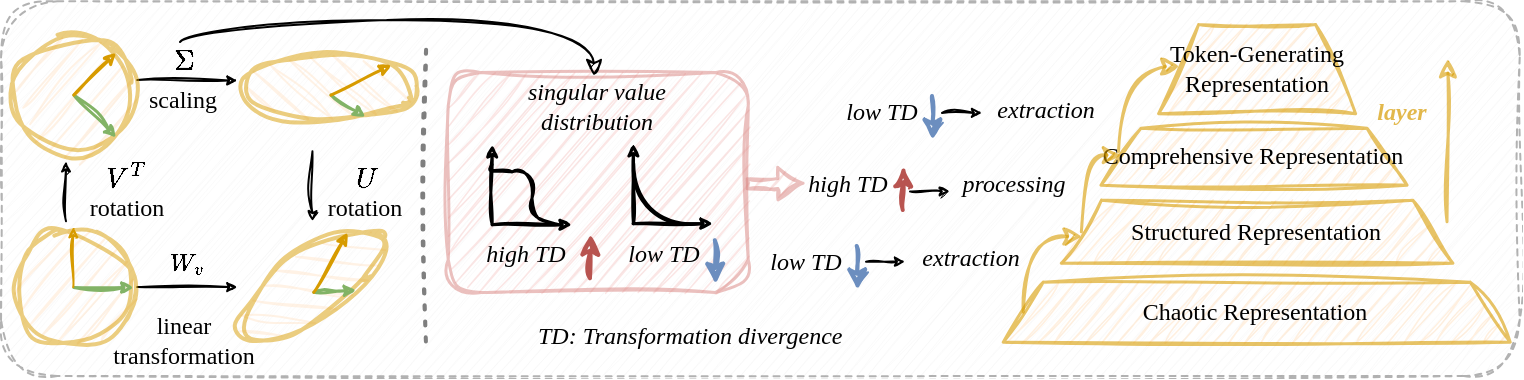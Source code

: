 <mxfile version="26.0.11">
  <diagram name="第 1 页" id="VQn5W2BCL7Dk8HYHTB_C">
    <mxGraphModel dx="896" dy="461" grid="1" gridSize="10" guides="1" tooltips="1" connect="1" arrows="1" fold="1" page="1" pageScale="1" pageWidth="827" pageHeight="1169" math="1" shadow="0">
      <root>
        <mxCell id="0" />
        <mxCell id="1" parent="0" />
        <mxCell id="EwavbAmppTAJQLpBQFOo-245" value="" style="rounded=1;whiteSpace=wrap;html=1;fillColor=#f5f5f5;fontColor=#333333;strokeColor=#666666;sketch=1;curveFitting=1;jiggle=2;textOpacity=50;opacity=50;strokeWidth=1;movable=1;resizable=1;rotatable=1;deletable=1;editable=1;locked=0;connectable=1;dashed=1;" vertex="1" parent="1">
          <mxGeometry x="24.52" y="252.66" width="759.34" height="187.34" as="geometry" />
        </mxCell>
        <mxCell id="j3C7fKV0iampDi246UAi-41" style="rounded=0;orthogonalLoop=1;jettySize=auto;html=1;endSize=3;strokeColor=#000000;sketch=1;curveFitting=1;jiggle=2;strokeWidth=1;" parent="1" edge="1">
          <mxGeometry relative="1" as="geometry">
            <mxPoint x="142.66" y="395.56" as="targetPoint" />
            <mxPoint x="92.66" y="395.56" as="sourcePoint" />
          </mxGeometry>
        </mxCell>
        <mxCell id="j3C7fKV0iampDi246UAi-43" style="rounded=0;orthogonalLoop=1;jettySize=auto;html=1;endSize=3;strokeColor=#000000;fontColor=#000000;sketch=1;curveFitting=1;jiggle=2;strokeWidth=1;" parent="1" edge="1">
          <mxGeometry relative="1" as="geometry">
            <mxPoint x="57" y="362.66" as="sourcePoint" />
            <mxPoint x="57" y="332.66" as="targetPoint" />
          </mxGeometry>
        </mxCell>
        <mxCell id="j3C7fKV0iampDi246UAi-6" value="" style="ellipse;whiteSpace=wrap;html=1;aspect=fixed;fillColor=#ffe6cc;strokeColor=#d79b00;shadow=0;sketch=1;curveFitting=1;jiggle=2;strokeWidth=2;opacity=50;" parent="1" vertex="1">
          <mxGeometry x="30.66" y="365.56" width="60" height="60" as="geometry" />
        </mxCell>
        <mxCell id="j3C7fKV0iampDi246UAi-11" value="" style="endArrow=classic;html=1;rounded=1;startSize=6;endSize=3;strokeColor=#82b366;curved=0;fillColor=#d5e8d4;sketch=1;curveFitting=1;jiggle=2;strokeWidth=1.5;" parent="1" edge="1">
          <mxGeometry width="50" height="50" relative="1" as="geometry">
            <mxPoint x="60.66" y="395.56" as="sourcePoint" />
            <mxPoint x="90.66" y="395.56" as="targetPoint" />
          </mxGeometry>
        </mxCell>
        <mxCell id="j3C7fKV0iampDi246UAi-42" value="$$W_v$$" style="text;html=1;align=center;verticalAlign=middle;whiteSpace=wrap;rounded=0;fontFamily=Comic Sans MS;" parent="1" vertex="1">
          <mxGeometry x="105.41" y="372.84" width="26" height="20" as="geometry" />
        </mxCell>
        <mxCell id="j3C7fKV0iampDi246UAi-44" value="$$V^T$$" style="text;html=1;align=center;verticalAlign=middle;whiteSpace=wrap;rounded=0;fontColor=#000000;sketch=1;curveFitting=1;jiggle=2;" parent="1" vertex="1">
          <mxGeometry x="72" y="331.39" width="30" height="20" as="geometry" />
        </mxCell>
        <mxCell id="j3C7fKV0iampDi246UAi-46" style="rounded=0;orthogonalLoop=1;jettySize=auto;html=1;strokeColor=#000000;endSize=3;fontColor=#000000;sketch=1;curveFitting=1;jiggle=2;strokeWidth=1;" parent="1" edge="1">
          <mxGeometry relative="1" as="geometry">
            <mxPoint x="142.66" y="292.3" as="targetPoint" />
            <mxPoint x="92.66" y="292.05" as="sourcePoint" />
          </mxGeometry>
        </mxCell>
        <mxCell id="j3C7fKV0iampDi246UAi-47" value="$$\Sigma$$" style="text;html=1;align=center;verticalAlign=middle;whiteSpace=wrap;rounded=0;fontColor=#000000;sketch=1;curveFitting=1;jiggle=2;" parent="1" vertex="1">
          <mxGeometry x="102.66" y="271.3" width="26" height="20.75" as="geometry" />
        </mxCell>
        <mxCell id="j3C7fKV0iampDi246UAi-49" value="$$U$$" style="text;html=1;align=center;verticalAlign=middle;whiteSpace=wrap;rounded=0;fontColor=#000000;sketch=1;curveFitting=1;jiggle=2;" parent="1" vertex="1">
          <mxGeometry x="196.63" y="331.39" width="20" height="20" as="geometry" />
        </mxCell>
        <mxCell id="j3C7fKV0iampDi246UAi-50" value="" style="endArrow=none;dashed=1;html=1;dashPattern=1 3;strokeWidth=2;rounded=0;sketch=1;curveFitting=1;jiggle=2;opacity=50;" parent="1" edge="1">
          <mxGeometry width="50" height="50" relative="1" as="geometry">
            <mxPoint x="237.04" y="276.83" as="sourcePoint" />
            <mxPoint x="237.04" y="425" as="targetPoint" />
          </mxGeometry>
        </mxCell>
        <mxCell id="j3C7fKV0iampDi246UAi-36" value="" style="ellipse;whiteSpace=wrap;html=1;rotation=55;fillColor=#ffe6cc;strokeColor=#d79b00;shadow=0;sketch=1;curveFitting=1;jiggle=2;strokeWidth=2;opacity=50;" parent="1" vertex="1">
          <mxGeometry x="162.66" y="351.92" width="33.28" height="86.56" as="geometry" />
        </mxCell>
        <mxCell id="j3C7fKV0iampDi246UAi-37" value="" style="endArrow=classic;html=1;rounded=0;startSize=6;endSize=3;strokeColor=#82b366;entryX=0.931;entryY=0.297;entryDx=0;entryDy=0;entryPerimeter=0;fillColor=#d5e8d4;sketch=1;curveFitting=1;jiggle=2;strokeWidth=1.5;" parent="1" target="j3C7fKV0iampDi246UAi-36" edge="1">
          <mxGeometry width="50" height="50" relative="1" as="geometry">
            <mxPoint x="180.66" y="397.92" as="sourcePoint" />
            <mxPoint x="195.66" y="404.92" as="targetPoint" />
          </mxGeometry>
        </mxCell>
        <mxCell id="j3C7fKV0iampDi246UAi-38" value="" style="endArrow=classic;html=1;rounded=0;endSize=3;strokeColor=#d79b00;entryX=0;entryY=0;entryDx=0;entryDy=0;fillColor=#ffe6cc;sketch=1;curveFitting=1;jiggle=2;strokeWidth=1.5;" parent="1" target="j3C7fKV0iampDi246UAi-36" edge="1">
          <mxGeometry width="50" height="50" relative="1" as="geometry">
            <mxPoint x="180.66" y="397.92" as="sourcePoint" />
            <mxPoint x="187.66" y="373.92" as="targetPoint" />
          </mxGeometry>
        </mxCell>
        <mxCell id="EwavbAmppTAJQLpBQFOo-5" value="linear transformation" style="text;html=1;align=center;verticalAlign=middle;whiteSpace=wrap;rounded=0;fontFamily=Comic Sans MS;" vertex="1" parent="1">
          <mxGeometry x="71" y="407" width="89.91" height="30" as="geometry" />
        </mxCell>
        <mxCell id="EwavbAmppTAJQLpBQFOo-6" value="rotation" style="text;html=1;align=center;verticalAlign=middle;whiteSpace=wrap;rounded=0;fontFamily=Comic Sans MS;" vertex="1" parent="1">
          <mxGeometry x="60.59" y="348.83" width="52.82" height="13.83" as="geometry" />
        </mxCell>
        <mxCell id="EwavbAmppTAJQLpBQFOo-8" value="scaling" style="text;html=1;align=center;verticalAlign=middle;whiteSpace=wrap;rounded=0;fontFamily=Comic Sans MS;" vertex="1" parent="1">
          <mxGeometry x="94.21" y="294.58" width="42.91" height="14" as="geometry" />
        </mxCell>
        <mxCell id="EwavbAmppTAJQLpBQFOo-10" value="&lt;span style=&quot;font-family: &amp;quot;Comic Sans MS&amp;quot;;&quot;&gt;Chaotic Representation&lt;/span&gt;" style="shape=trapezoid;perimeter=trapezoidPerimeter;whiteSpace=wrap;html=1;fixedSize=1;fillColor=#ffe6cc;strokeColor=#d79b00;sketch=1;curveFitting=1;jiggle=2;strokeWidth=1.5;opacity=60;" vertex="1" parent="1">
          <mxGeometry x="525.37" y="392.84" width="253.49" height="30" as="geometry" />
        </mxCell>
        <mxCell id="EwavbAmppTAJQLpBQFOo-11" value="&lt;span style=&quot;font-family: &amp;quot;Comic Sans MS&amp;quot;;&quot;&gt;Structured Representation&lt;/span&gt;" style="shape=trapezoid;perimeter=trapezoidPerimeter;whiteSpace=wrap;html=1;fixedSize=1;fillColor=#ffe6cc;strokeColor=#d79b00;sketch=1;curveFitting=1;jiggle=2;strokeWidth=1.5;opacity=60;" vertex="1" parent="1">
          <mxGeometry x="554.43" y="351.92" width="195.77" height="31.45" as="geometry" />
        </mxCell>
        <mxCell id="EwavbAmppTAJQLpBQFOo-12" value="&lt;span style=&quot;font-family: &amp;quot;Comic Sans MS&amp;quot;;&quot;&gt;Comprehensive Representation&lt;/span&gt;" style="shape=trapezoid;perimeter=trapezoidPerimeter;whiteSpace=wrap;html=1;fixedSize=1;fillColor=#ffe6cc;strokeColor=#d79b00;sketch=1;curveFitting=1;jiggle=2;strokeWidth=1.5;opacity=60;" vertex="1" parent="1">
          <mxGeometry x="574.24" y="315.88" width="153.03" height="28.45" as="geometry" />
        </mxCell>
        <mxCell id="EwavbAmppTAJQLpBQFOo-15" value="&lt;span style=&quot;font-family: &amp;quot;Comic Sans MS&amp;quot;;&quot;&gt;Token-Generating Representation&lt;/span&gt;" style="shape=trapezoid;perimeter=trapezoidPerimeter;whiteSpace=wrap;html=1;fixedSize=1;fillColor=#ffe6cc;strokeColor=#d79b00;sketch=1;curveFitting=1;jiggle=2;strokeWidth=1.5;opacity=60;" vertex="1" parent="1">
          <mxGeometry x="603.06" y="264.02" width="98.5" height="44.56" as="geometry" />
        </mxCell>
        <mxCell id="EwavbAmppTAJQLpBQFOo-35" value="rotation" style="text;html=1;align=center;verticalAlign=middle;whiteSpace=wrap;rounded=0;fontFamily=Comic Sans MS;" vertex="1" parent="1">
          <mxGeometry x="180.22" y="347.57" width="52.82" height="16.35" as="geometry" />
        </mxCell>
        <mxCell id="EwavbAmppTAJQLpBQFOo-166" style="rounded=0;orthogonalLoop=1;jettySize=auto;html=1;endArrow=none;endFill=0;startArrow=classic;startFill=1;endSize=3;strokeColor=#000000;startSize=3;fontColor=#000000;sketch=1;curveFitting=1;jiggle=2;strokeWidth=1;" edge="1" parent="1">
          <mxGeometry relative="1" as="geometry">
            <mxPoint x="180.26" y="362.66" as="sourcePoint" />
            <mxPoint x="180.22" y="327.66" as="targetPoint" />
          </mxGeometry>
        </mxCell>
        <mxCell id="EwavbAmppTAJQLpBQFOo-191" value="" style="endArrow=classic;html=1;rounded=0;fillColor=#dae8fc;strokeColor=#6c8ebf;sketch=1;curveFitting=1;jiggle=2;strokeWidth=2;startSize=4;endSize=6;" edge="1" parent="1">
          <mxGeometry width="50" height="50" relative="1" as="geometry">
            <mxPoint x="452.39" y="375" as="sourcePoint" />
            <mxPoint x="452.78" y="397" as="targetPoint" />
          </mxGeometry>
        </mxCell>
        <mxCell id="j3C7fKV0iampDi246UAi-7" value="" style="ellipse;whiteSpace=wrap;html=1;rotation=90;fillColor=#ffe6cc;strokeColor=#d79b00;sketch=1;curveFitting=1;jiggle=2;strokeWidth=2;opacity=50;" parent="1" vertex="1">
          <mxGeometry x="172.3" y="252.66" width="33.28" height="86.56" as="geometry" />
        </mxCell>
        <mxCell id="j3C7fKV0iampDi246UAi-25" value="" style="endArrow=classic;html=1;rounded=0;startSize=6;endSize=3;strokeColor=#82b366;entryX=0.931;entryY=0.297;entryDx=0;entryDy=0;entryPerimeter=0;fillColor=#d5e8d4;sketch=1;curveFitting=1;jiggle=2;strokeWidth=1.5;" parent="1" target="j3C7fKV0iampDi246UAi-7" edge="1">
          <mxGeometry width="50" height="50" relative="1" as="geometry">
            <mxPoint x="189.22" y="299.3" as="sourcePoint" />
            <mxPoint x="197.362" y="312.742" as="targetPoint" />
          </mxGeometry>
        </mxCell>
        <mxCell id="EwavbAmppTAJQLpBQFOo-198" style="edgeStyle=orthogonalEdgeStyle;rounded=0;orthogonalLoop=1;jettySize=auto;html=1;curved=1;sketch=1;curveFitting=1;jiggle=2;fillColor=#ffe6cc;strokeColor=#d79b00;strokeWidth=1.5;opacity=60;" edge="1" parent="1" target="EwavbAmppTAJQLpBQFOo-15">
          <mxGeometry relative="1" as="geometry">
            <mxPoint x="583" y="327.55" as="sourcePoint" />
            <mxPoint x="609.73" y="285.595" as="targetPoint" />
            <Array as="points">
              <mxPoint x="583" y="285" />
            </Array>
          </mxGeometry>
        </mxCell>
        <mxCell id="EwavbAmppTAJQLpBQFOo-199" style="edgeStyle=orthogonalEdgeStyle;rounded=0;orthogonalLoop=1;jettySize=auto;html=1;entryX=0.053;entryY=0.582;entryDx=0;entryDy=0;exitX=0;exitY=0.5;exitDx=0;exitDy=0;curved=1;sketch=1;curveFitting=1;jiggle=2;fillColor=#ffe6cc;strokeColor=#d79b00;strokeWidth=1.5;entryPerimeter=0;opacity=60;" edge="1" parent="1" source="EwavbAmppTAJQLpBQFOo-10" target="EwavbAmppTAJQLpBQFOo-11">
          <mxGeometry relative="1" as="geometry">
            <mxPoint x="537.51" y="407.28" as="sourcePoint" />
            <mxPoint x="564.23" y="365.005" as="targetPoint" />
            <Array as="points">
              <mxPoint x="535" y="370" />
              <mxPoint x="565" y="370" />
            </Array>
          </mxGeometry>
        </mxCell>
        <mxCell id="EwavbAmppTAJQLpBQFOo-201" value="" style="endArrow=classic;html=1;rounded=0;fillColor=#ffe6cc;strokeColor=#d79b00;sketch=1;curveFitting=1;jiggle=2;strokeWidth=1.5;opacity=60;" edge="1" parent="1">
          <mxGeometry width="50" height="50" relative="1" as="geometry">
            <mxPoint x="747.26" y="362.66" as="sourcePoint" />
            <mxPoint x="747.75" y="281.11" as="targetPoint" />
          </mxGeometry>
        </mxCell>
        <mxCell id="EwavbAmppTAJQLpBQFOo-202" value="layer" style="text;html=1;align=center;verticalAlign=middle;whiteSpace=wrap;rounded=0;fontStyle=3;fontFamily=Comic Sans MS;fillColor=none;strokeColor=none;opacity=40;fontColor=#D79B00;textOpacity=70;" vertex="1" parent="1">
          <mxGeometry x="700" y="297.83" width="50.2" height="20" as="geometry" />
        </mxCell>
        <mxCell id="EwavbAmppTAJQLpBQFOo-20" value="extraction" style="text;html=1;align=center;verticalAlign=middle;whiteSpace=wrap;rounded=0;fontStyle=2;fontFamily=Comic Sans MS;" vertex="1" parent="1">
          <mxGeometry x="480.51" y="371" width="57" height="20" as="geometry" />
        </mxCell>
        <mxCell id="EwavbAmppTAJQLpBQFOo-21" value="processing" style="text;html=1;align=center;verticalAlign=middle;whiteSpace=wrap;rounded=0;fontColor=#000000;fontStyle=2;fontFamily=Comic Sans MS;" vertex="1" parent="1">
          <mxGeometry x="498.925" y="336" width="64.17" height="16.33" as="geometry" />
        </mxCell>
        <mxCell id="EwavbAmppTAJQLpBQFOo-22" value="extraction" style="text;html=1;align=center;verticalAlign=middle;whiteSpace=wrap;rounded=0;fontStyle=2;fontFamily=Comic Sans MS;" vertex="1" parent="1">
          <mxGeometry x="514.01" y="296.83" width="66" height="20" as="geometry" />
        </mxCell>
        <mxCell id="EwavbAmppTAJQLpBQFOo-27" value="high TD" style="text;html=1;align=center;verticalAlign=middle;whiteSpace=wrap;rounded=0;fontStyle=2;fontFamily=Comic Sans MS;" vertex="1" parent="1">
          <mxGeometry x="423" y="334.17" width="49.86" height="20" as="geometry" />
        </mxCell>
        <mxCell id="EwavbAmppTAJQLpBQFOo-141" value="" style="endArrow=classic;html=1;rounded=0;fillColor=#f8cecc;strokeColor=#b85450;sketch=1;curveFitting=1;jiggle=2;strokeWidth=2;" edge="1" parent="1">
          <mxGeometry width="50" height="50" relative="1" as="geometry">
            <mxPoint x="475.39" y="357" as="sourcePoint" />
            <mxPoint x="475.78" y="335" as="targetPoint" />
          </mxGeometry>
        </mxCell>
        <mxCell id="EwavbAmppTAJQLpBQFOo-26" value="low TD" style="text;html=1;align=center;verticalAlign=middle;whiteSpace=wrap;rounded=0;fontStyle=2;fontFamily=Comic Sans MS;" vertex="1" parent="1">
          <mxGeometry x="443" y="300.01" width="44.39" height="15.64" as="geometry" />
        </mxCell>
        <mxCell id="EwavbAmppTAJQLpBQFOo-139" value="" style="endArrow=classic;html=1;rounded=0;fillColor=#dae8fc;strokeColor=#6c8ebf;sketch=1;curveFitting=1;jiggle=2;strokeWidth=2;startSize=4;endSize=6;" edge="1" parent="1">
          <mxGeometry width="50" height="50" relative="1" as="geometry">
            <mxPoint x="490" y="300" as="sourcePoint" />
            <mxPoint x="490.39" y="322" as="targetPoint" />
          </mxGeometry>
        </mxCell>
        <mxCell id="EwavbAmppTAJQLpBQFOo-210" style="rounded=0;orthogonalLoop=1;jettySize=auto;html=1;endSize=3;strokeColor=#000000;sketch=1;curveFitting=1;jiggle=2;strokeWidth=1;" edge="1" parent="1">
          <mxGeometry relative="1" as="geometry">
            <mxPoint x="515" y="308.45" as="targetPoint" />
            <mxPoint x="495" y="308.45" as="sourcePoint" />
          </mxGeometry>
        </mxCell>
        <mxCell id="EwavbAmppTAJQLpBQFOo-211" style="rounded=0;orthogonalLoop=1;jettySize=auto;html=1;endSize=3;strokeColor=#000000;sketch=1;curveFitting=1;jiggle=2;strokeWidth=1;" edge="1" parent="1">
          <mxGeometry relative="1" as="geometry">
            <mxPoint x="498.93" y="347.72" as="targetPoint" />
            <mxPoint x="479" y="347.72" as="sourcePoint" />
          </mxGeometry>
        </mxCell>
        <mxCell id="EwavbAmppTAJQLpBQFOo-213" style="rounded=0;orthogonalLoop=1;jettySize=auto;html=1;endSize=3;strokeColor=#000000;sketch=1;curveFitting=1;jiggle=2;strokeWidth=1;" edge="1" parent="1">
          <mxGeometry relative="1" as="geometry">
            <mxPoint x="476.51" y="382.82" as="targetPoint" />
            <mxPoint x="457" y="382.82" as="sourcePoint" />
          </mxGeometry>
        </mxCell>
        <mxCell id="EwavbAmppTAJQLpBQFOo-223" value="low TD" style="text;html=1;align=center;verticalAlign=middle;whiteSpace=wrap;rounded=0;fontStyle=2;fontFamily=Comic Sans MS;" vertex="1" parent="1">
          <mxGeometry x="405" y="375.02" width="44.39" height="15.64" as="geometry" />
        </mxCell>
        <mxCell id="EwavbAmppTAJQLpBQFOo-218" value="" style="rounded=1;whiteSpace=wrap;html=1;sketch=1;curveFitting=1;jiggle=2;fillColor=#f8cecc;strokeColor=#D7817E;opacity=50;strokeWidth=1.5;" vertex="1" parent="1">
          <mxGeometry x="247.87" y="288.05" width="150" height="110" as="geometry" />
        </mxCell>
        <mxCell id="EwavbAmppTAJQLpBQFOo-67" value="low TD" style="text;html=1;align=center;verticalAlign=middle;whiteSpace=wrap;rounded=0;fontStyle=2;fontFamily=Comic Sans MS;opacity=50;" vertex="1" parent="1">
          <mxGeometry x="329.6" y="373.36" width="51.81" height="11.5" as="geometry" />
        </mxCell>
        <mxCell id="EwavbAmppTAJQLpBQFOo-68" value="high TD" style="text;html=1;align=center;verticalAlign=middle;whiteSpace=wrap;rounded=0;fontStyle=2;fontFamily=Comic Sans MS;opacity=50;" vertex="1" parent="1">
          <mxGeometry x="256.53" y="373.36" width="59.83" height="11.5" as="geometry" />
        </mxCell>
        <mxCell id="EwavbAmppTAJQLpBQFOo-135" value="" style="endArrow=classic;html=1;rounded=0;fillColor=#dae8fc;strokeColor=#6c8ebf;sketch=1;curveFitting=1;jiggle=2;strokeWidth=2;startSize=4;endSize=6;" edge="1" parent="1">
          <mxGeometry width="50" height="50" relative="1" as="geometry">
            <mxPoint x="381.41" y="372.11" as="sourcePoint" />
            <mxPoint x="381.8" y="394.11" as="targetPoint" />
          </mxGeometry>
        </mxCell>
        <mxCell id="EwavbAmppTAJQLpBQFOo-138" value="" style="endArrow=classic;html=1;rounded=0;fillColor=#f8cecc;strokeColor=#b85450;sketch=1;curveFitting=1;jiggle=2;strokeWidth=2;" edge="1" parent="1">
          <mxGeometry width="50" height="50" relative="1" as="geometry">
            <mxPoint x="318.97" y="391.11" as="sourcePoint" />
            <mxPoint x="319.36" y="369.11" as="targetPoint" />
          </mxGeometry>
        </mxCell>
        <mxCell id="EwavbAmppTAJQLpBQFOo-74" value="" style="endArrow=classic;html=1;rounded=0;endSize=3;sketch=1;curveFitting=1;jiggle=2;strokeWidth=1.5;" edge="1" parent="1">
          <mxGeometry width="50" height="50" relative="1" as="geometry">
            <mxPoint x="269.845" y="364.11" as="sourcePoint" />
            <mxPoint x="269.845" y="324.11" as="targetPoint" />
          </mxGeometry>
        </mxCell>
        <mxCell id="EwavbAmppTAJQLpBQFOo-94" value="" style="endArrow=none;html=1;rounded=0;edgeStyle=orthogonalEdgeStyle;curved=1;sketch=1;curveFitting=1;jiggle=2;strokeWidth=1.5;" edge="1" parent="1">
          <mxGeometry width="50" height="50" relative="1" as="geometry">
            <mxPoint x="303.063" y="364.057" as="sourcePoint" />
            <mxPoint x="269.73" y="334.057" as="targetPoint" />
            <Array as="points">
              <mxPoint x="289.73" y="364.39" />
              <mxPoint x="289.73" y="337.723" />
              <mxPoint x="269.73" y="337.723" />
            </Array>
          </mxGeometry>
        </mxCell>
        <mxCell id="EwavbAmppTAJQLpBQFOo-106" value="" style="endArrow=classic;html=1;rounded=0;endSize=3;sketch=1;curveFitting=1;jiggle=2;strokeWidth=1.5;" edge="1" parent="1">
          <mxGeometry width="50" height="50" relative="1" as="geometry">
            <mxPoint x="269.82" y="364.11" as="sourcePoint" />
            <mxPoint x="309.82" y="364.11" as="targetPoint" />
          </mxGeometry>
        </mxCell>
        <mxCell id="EwavbAmppTAJQLpBQFOo-49" value="" style="endArrow=classic;html=1;rounded=0;endSize=3;sketch=1;curveFitting=1;jiggle=2;strokeWidth=1.5;" edge="1" parent="1">
          <mxGeometry width="50" height="50" relative="1" as="geometry">
            <mxPoint x="340.445" y="363.57" as="sourcePoint" />
            <mxPoint x="340.445" y="323.57" as="targetPoint" />
          </mxGeometry>
        </mxCell>
        <mxCell id="EwavbAmppTAJQLpBQFOo-96" value="" style="endArrow=classic;html=1;rounded=0;endSize=3;sketch=1;curveFitting=1;jiggle=2;strokeWidth=1.5;" edge="1" parent="1">
          <mxGeometry width="50" height="50" relative="1" as="geometry">
            <mxPoint x="340.26" y="363.57" as="sourcePoint" />
            <mxPoint x="380.26" y="363.57" as="targetPoint" />
          </mxGeometry>
        </mxCell>
        <mxCell id="EwavbAmppTAJQLpBQFOo-102" value="" style="endArrow=none;html=1;rounded=0;edgeStyle=orthogonalEdgeStyle;curved=1;sketch=1;curveFitting=1;jiggle=2;strokeWidth=1.5;" edge="1" parent="1">
          <mxGeometry width="50" height="50" relative="1" as="geometry">
            <mxPoint x="373.93" y="363.57" as="sourcePoint" />
            <mxPoint x="340.597" y="333.57" as="targetPoint" />
          </mxGeometry>
        </mxCell>
        <mxCell id="EwavbAmppTAJQLpBQFOo-225" value="singular value&lt;div&gt;distribution&lt;/div&gt;" style="text;html=1;align=center;verticalAlign=middle;whiteSpace=wrap;rounded=0;fontStyle=2;fontFamily=Comic Sans MS;" vertex="1" parent="1">
          <mxGeometry x="268.2" y="290.1" width="109.34" height="30" as="geometry" />
        </mxCell>
        <mxCell id="EwavbAmppTAJQLpBQFOo-231" style="edgeStyle=orthogonalEdgeStyle;rounded=0;orthogonalLoop=1;jettySize=auto;html=1;entryX=0.053;entryY=0.402;entryDx=0;entryDy=0;exitX=0;exitY=0.5;exitDx=0;exitDy=0;curved=1;sketch=1;curveFitting=1;jiggle=2;fillColor=#ffe6cc;strokeColor=#d79b00;strokeWidth=1.5;entryPerimeter=0;opacity=60;" edge="1" parent="1" source="EwavbAmppTAJQLpBQFOo-11">
          <mxGeometry relative="1" as="geometry">
            <mxPoint x="557.01" y="371.58" as="sourcePoint" />
            <mxPoint x="584.5" y="329.3" as="targetPoint" />
            <Array as="points">
              <mxPoint x="564" y="329" />
            </Array>
          </mxGeometry>
        </mxCell>
        <mxCell id="EwavbAmppTAJQLpBQFOo-238" style="edgeStyle=orthogonalEdgeStyle;rounded=0;orthogonalLoop=1;jettySize=auto;html=1;curved=1;sketch=1;curveFitting=1;jiggle=2;" edge="1" parent="1">
          <mxGeometry relative="1" as="geometry">
            <mxPoint x="114" y="273" as="sourcePoint" />
            <mxPoint x="321" y="290" as="targetPoint" />
            <Array as="points">
              <mxPoint x="114" y="262" />
              <mxPoint x="321" y="262" />
            </Array>
          </mxGeometry>
        </mxCell>
        <mxCell id="EwavbAmppTAJQLpBQFOo-241" style="rounded=0;orthogonalLoop=1;jettySize=auto;html=1;strokeColor=#D7817E;sketch=1;curveFitting=1;jiggle=2;strokeWidth=1.5;shape=flexArrow;endSize=3.702;endWidth=9.815;width=4.463;opacity=50;fillColor=#f8cecc;" edge="1" parent="1">
          <mxGeometry relative="1" as="geometry">
            <mxPoint x="426.04" y="343.39" as="targetPoint" />
            <mxPoint x="396.62" y="343.69" as="sourcePoint" />
          </mxGeometry>
        </mxCell>
        <mxCell id="EwavbAmppTAJQLpBQFOo-246" value="&lt;span style=&quot;color: rgb(0, 0, 0); font-family: &amp;quot;Comic Sans MS&amp;quot;; font-size: 12px; font-style: italic; font-variant-ligatures: normal; font-variant-caps: normal; font-weight: 400; letter-spacing: normal; orphans: 2; text-align: center; text-indent: 0px; text-transform: none; widows: 2; word-spacing: 0px; -webkit-text-stroke-width: 0px; white-space: normal; text-decoration-thickness: initial; text-decoration-style: initial; text-decoration-color: initial; float: none; display: inline !important;&quot;&gt;TD: Transformation divergence&lt;/span&gt;" style="text;whiteSpace=wrap;html=1;labelBackgroundColor=none;" vertex="1" parent="1">
          <mxGeometry x="291.24" y="406" width="189.27" height="27" as="geometry" />
        </mxCell>
        <mxCell id="j3C7fKV0iampDi246UAi-16" value="" style="ellipse;whiteSpace=wrap;html=1;aspect=fixed;fillColor=#ffe6cc;strokeColor=#d79b00;sketch=1;curveFitting=1;jiggle=2;strokeWidth=2;opacity=50;" parent="1" vertex="1">
          <mxGeometry x="30.66" y="269.3" width="60" height="60" as="geometry" />
        </mxCell>
        <mxCell id="j3C7fKV0iampDi246UAi-19" value="" style="endArrow=classic;html=1;rounded=0;startSize=6;endSize=3;strokeColor=#82b366;entryX=1;entryY=1;entryDx=0;entryDy=0;fillColor=#d5e8d4;sketch=1;curveFitting=1;jiggle=2;strokeWidth=1.5;" parent="1" target="j3C7fKV0iampDi246UAi-16" edge="1">
          <mxGeometry width="50" height="50" relative="1" as="geometry">
            <mxPoint x="60.66" y="299.3" as="sourcePoint" />
            <mxPoint x="83.16" y="336.8" as="targetPoint" />
          </mxGeometry>
        </mxCell>
        <mxCell id="j3C7fKV0iampDi246UAi-26" value="" style="endArrow=classic;html=1;rounded=0;endSize=3;strokeColor=#d79b00;entryX=0;entryY=0;entryDx=0;entryDy=0;fillColor=#ffe6cc;sketch=1;curveFitting=1;jiggle=2;strokeWidth=1.5;" parent="1" target="j3C7fKV0iampDi246UAi-7" edge="1">
          <mxGeometry width="50" height="50" relative="1" as="geometry">
            <mxPoint x="189.22" y="299.3" as="sourcePoint" />
            <mxPoint x="208.22" y="283.3" as="targetPoint" />
          </mxGeometry>
        </mxCell>
        <mxCell id="j3C7fKV0iampDi246UAi-18" value="" style="endArrow=classic;html=1;rounded=0;endSize=3;strokeColor=#d79b00;entryX=1;entryY=0;entryDx=0;entryDy=0;fillColor=#ffe6cc;sketch=1;curveFitting=1;jiggle=2;strokeWidth=1.5;" parent="1" target="j3C7fKV0iampDi246UAi-16" edge="1">
          <mxGeometry width="50" height="50" relative="1" as="geometry">
            <mxPoint x="60.66" y="299.3" as="sourcePoint" />
            <mxPoint x="53.16" y="284.3" as="targetPoint" />
          </mxGeometry>
        </mxCell>
        <mxCell id="j3C7fKV0iampDi246UAi-10" value="" style="endArrow=classic;html=1;rounded=0;endSize=3;strokeColor=#d79b00;fillColor=#ffe6cc;sketch=1;curveFitting=1;jiggle=2;" parent="1" edge="1">
          <mxGeometry width="50" height="50" relative="1" as="geometry">
            <mxPoint x="60.66" y="395.56" as="sourcePoint" />
            <mxPoint x="60.66" y="365.56" as="targetPoint" />
          </mxGeometry>
        </mxCell>
      </root>
    </mxGraphModel>
  </diagram>
</mxfile>
